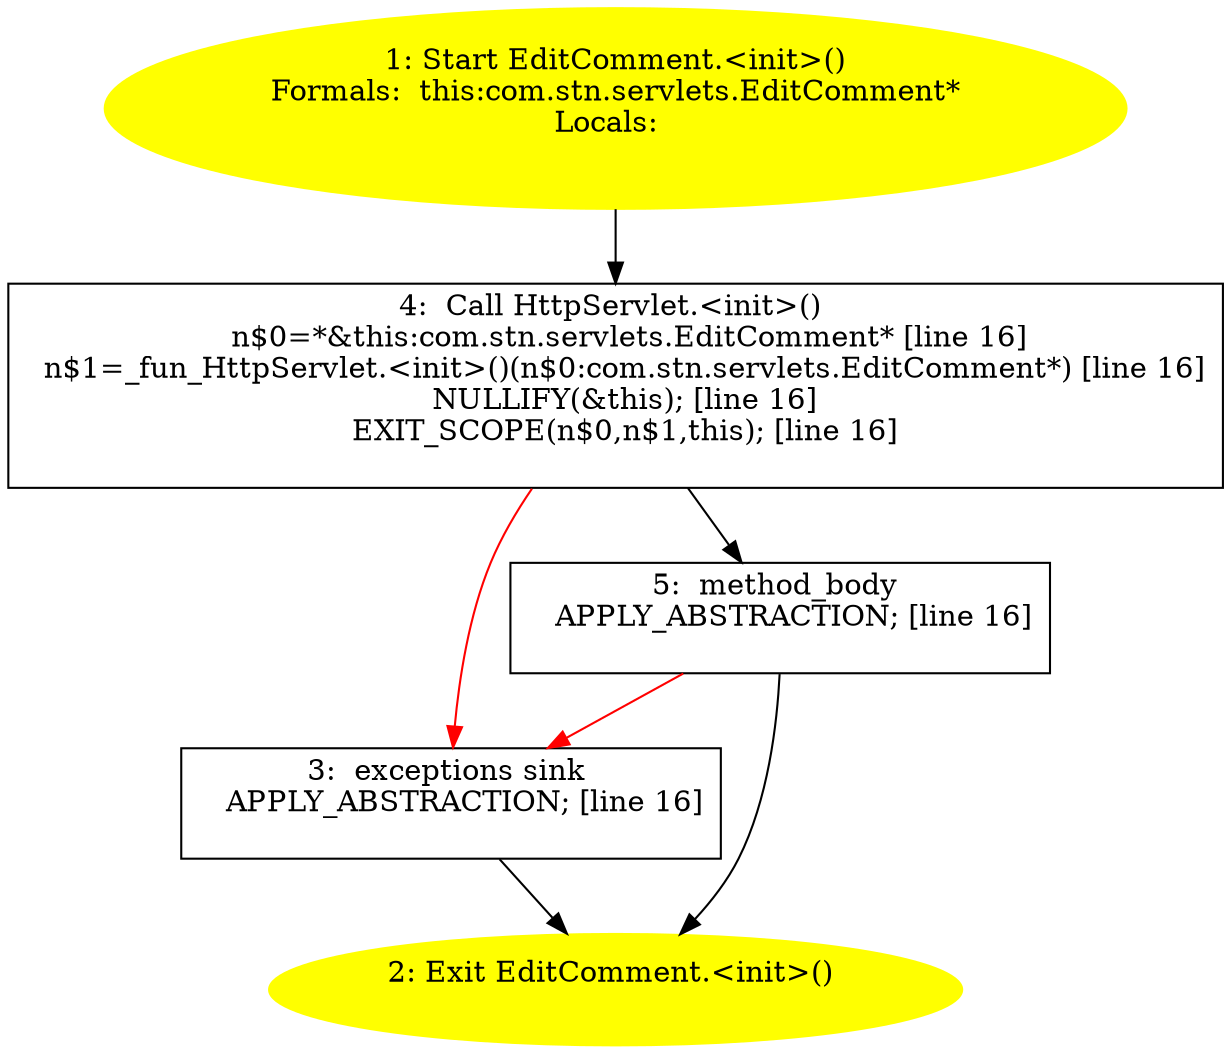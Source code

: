 /* @generated */
digraph cfg {
"com.stn.servlets.EditComment.<init>().792fe6c42d982176e1cad611565c4da5_1" [label="1: Start EditComment.<init>()\nFormals:  this:com.stn.servlets.EditComment*\nLocals:  \n  " color=yellow style=filled]
	

	 "com.stn.servlets.EditComment.<init>().792fe6c42d982176e1cad611565c4da5_1" -> "com.stn.servlets.EditComment.<init>().792fe6c42d982176e1cad611565c4da5_4" ;
"com.stn.servlets.EditComment.<init>().792fe6c42d982176e1cad611565c4da5_2" [label="2: Exit EditComment.<init>() \n  " color=yellow style=filled]
	

"com.stn.servlets.EditComment.<init>().792fe6c42d982176e1cad611565c4da5_3" [label="3:  exceptions sink \n   APPLY_ABSTRACTION; [line 16]\n " shape="box"]
	

	 "com.stn.servlets.EditComment.<init>().792fe6c42d982176e1cad611565c4da5_3" -> "com.stn.servlets.EditComment.<init>().792fe6c42d982176e1cad611565c4da5_2" ;
"com.stn.servlets.EditComment.<init>().792fe6c42d982176e1cad611565c4da5_4" [label="4:  Call HttpServlet.<init>() \n   n$0=*&this:com.stn.servlets.EditComment* [line 16]\n  n$1=_fun_HttpServlet.<init>()(n$0:com.stn.servlets.EditComment*) [line 16]\n  NULLIFY(&this); [line 16]\n  EXIT_SCOPE(n$0,n$1,this); [line 16]\n " shape="box"]
	

	 "com.stn.servlets.EditComment.<init>().792fe6c42d982176e1cad611565c4da5_4" -> "com.stn.servlets.EditComment.<init>().792fe6c42d982176e1cad611565c4da5_5" ;
	 "com.stn.servlets.EditComment.<init>().792fe6c42d982176e1cad611565c4da5_4" -> "com.stn.servlets.EditComment.<init>().792fe6c42d982176e1cad611565c4da5_3" [color="red" ];
"com.stn.servlets.EditComment.<init>().792fe6c42d982176e1cad611565c4da5_5" [label="5:  method_body \n   APPLY_ABSTRACTION; [line 16]\n " shape="box"]
	

	 "com.stn.servlets.EditComment.<init>().792fe6c42d982176e1cad611565c4da5_5" -> "com.stn.servlets.EditComment.<init>().792fe6c42d982176e1cad611565c4da5_2" ;
	 "com.stn.servlets.EditComment.<init>().792fe6c42d982176e1cad611565c4da5_5" -> "com.stn.servlets.EditComment.<init>().792fe6c42d982176e1cad611565c4da5_3" [color="red" ];
}

